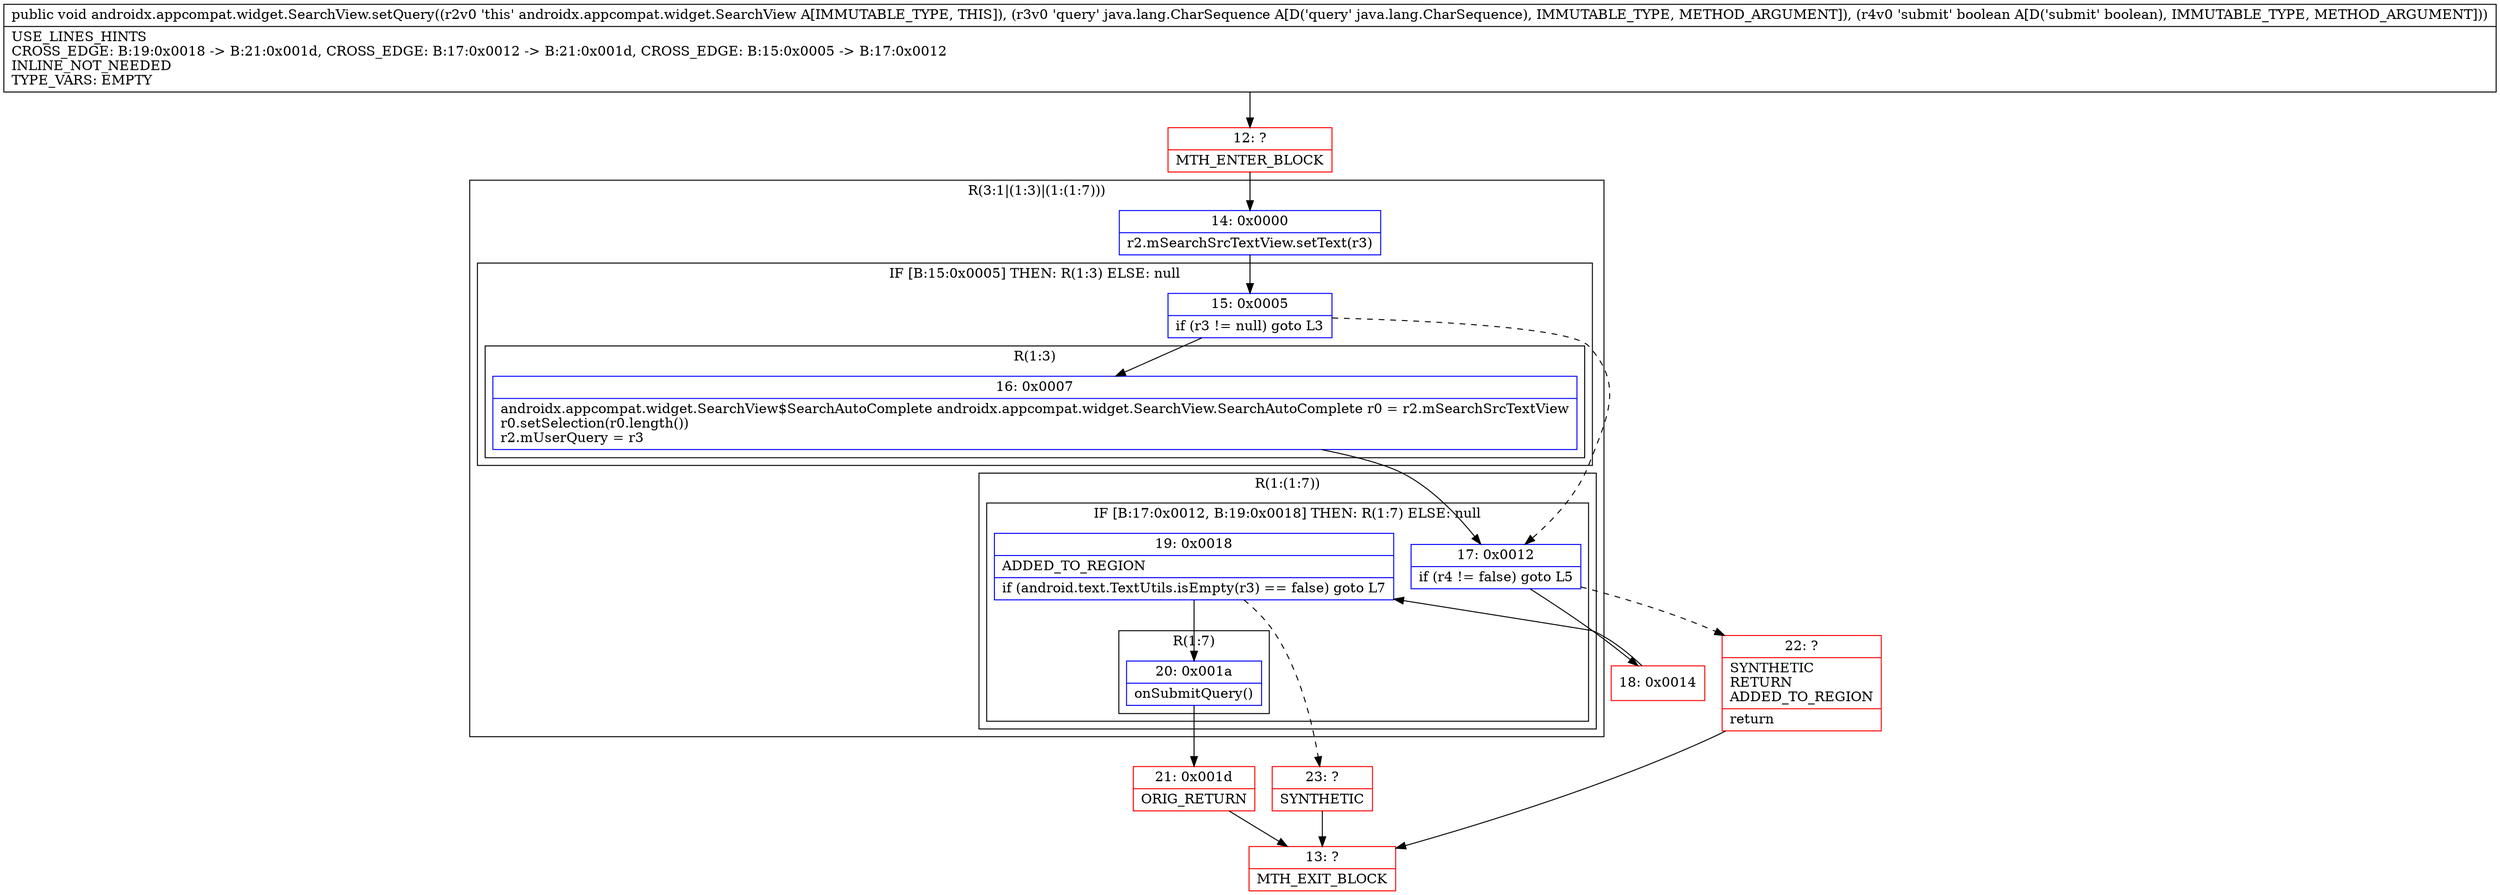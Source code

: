 digraph "CFG forandroidx.appcompat.widget.SearchView.setQuery(Ljava\/lang\/CharSequence;Z)V" {
subgraph cluster_Region_978143482 {
label = "R(3:1|(1:3)|(1:(1:7)))";
node [shape=record,color=blue];
Node_14 [shape=record,label="{14\:\ 0x0000|r2.mSearchSrcTextView.setText(r3)\l}"];
subgraph cluster_IfRegion_1963250293 {
label = "IF [B:15:0x0005] THEN: R(1:3) ELSE: null";
node [shape=record,color=blue];
Node_15 [shape=record,label="{15\:\ 0x0005|if (r3 != null) goto L3\l}"];
subgraph cluster_Region_1339165993 {
label = "R(1:3)";
node [shape=record,color=blue];
Node_16 [shape=record,label="{16\:\ 0x0007|androidx.appcompat.widget.SearchView$SearchAutoComplete androidx.appcompat.widget.SearchView.SearchAutoComplete r0 = r2.mSearchSrcTextView\lr0.setSelection(r0.length())\lr2.mUserQuery = r3\l}"];
}
}
subgraph cluster_Region_2097554868 {
label = "R(1:(1:7))";
node [shape=record,color=blue];
subgraph cluster_IfRegion_1112363498 {
label = "IF [B:17:0x0012, B:19:0x0018] THEN: R(1:7) ELSE: null";
node [shape=record,color=blue];
Node_17 [shape=record,label="{17\:\ 0x0012|if (r4 != false) goto L5\l}"];
Node_19 [shape=record,label="{19\:\ 0x0018|ADDED_TO_REGION\l|if (android.text.TextUtils.isEmpty(r3) == false) goto L7\l}"];
subgraph cluster_Region_303553473 {
label = "R(1:7)";
node [shape=record,color=blue];
Node_20 [shape=record,label="{20\:\ 0x001a|onSubmitQuery()\l}"];
}
}
}
}
Node_12 [shape=record,color=red,label="{12\:\ ?|MTH_ENTER_BLOCK\l}"];
Node_18 [shape=record,color=red,label="{18\:\ 0x0014}"];
Node_21 [shape=record,color=red,label="{21\:\ 0x001d|ORIG_RETURN\l}"];
Node_13 [shape=record,color=red,label="{13\:\ ?|MTH_EXIT_BLOCK\l}"];
Node_23 [shape=record,color=red,label="{23\:\ ?|SYNTHETIC\l}"];
Node_22 [shape=record,color=red,label="{22\:\ ?|SYNTHETIC\lRETURN\lADDED_TO_REGION\l|return\l}"];
MethodNode[shape=record,label="{public void androidx.appcompat.widget.SearchView.setQuery((r2v0 'this' androidx.appcompat.widget.SearchView A[IMMUTABLE_TYPE, THIS]), (r3v0 'query' java.lang.CharSequence A[D('query' java.lang.CharSequence), IMMUTABLE_TYPE, METHOD_ARGUMENT]), (r4v0 'submit' boolean A[D('submit' boolean), IMMUTABLE_TYPE, METHOD_ARGUMENT]))  | USE_LINES_HINTS\lCROSS_EDGE: B:19:0x0018 \-\> B:21:0x001d, CROSS_EDGE: B:17:0x0012 \-\> B:21:0x001d, CROSS_EDGE: B:15:0x0005 \-\> B:17:0x0012\lINLINE_NOT_NEEDED\lTYPE_VARS: EMPTY\l}"];
MethodNode -> Node_12;Node_14 -> Node_15;
Node_15 -> Node_16;
Node_15 -> Node_17[style=dashed];
Node_16 -> Node_17;
Node_17 -> Node_18;
Node_17 -> Node_22[style=dashed];
Node_19 -> Node_20;
Node_19 -> Node_23[style=dashed];
Node_20 -> Node_21;
Node_12 -> Node_14;
Node_18 -> Node_19;
Node_21 -> Node_13;
Node_23 -> Node_13;
Node_22 -> Node_13;
}

